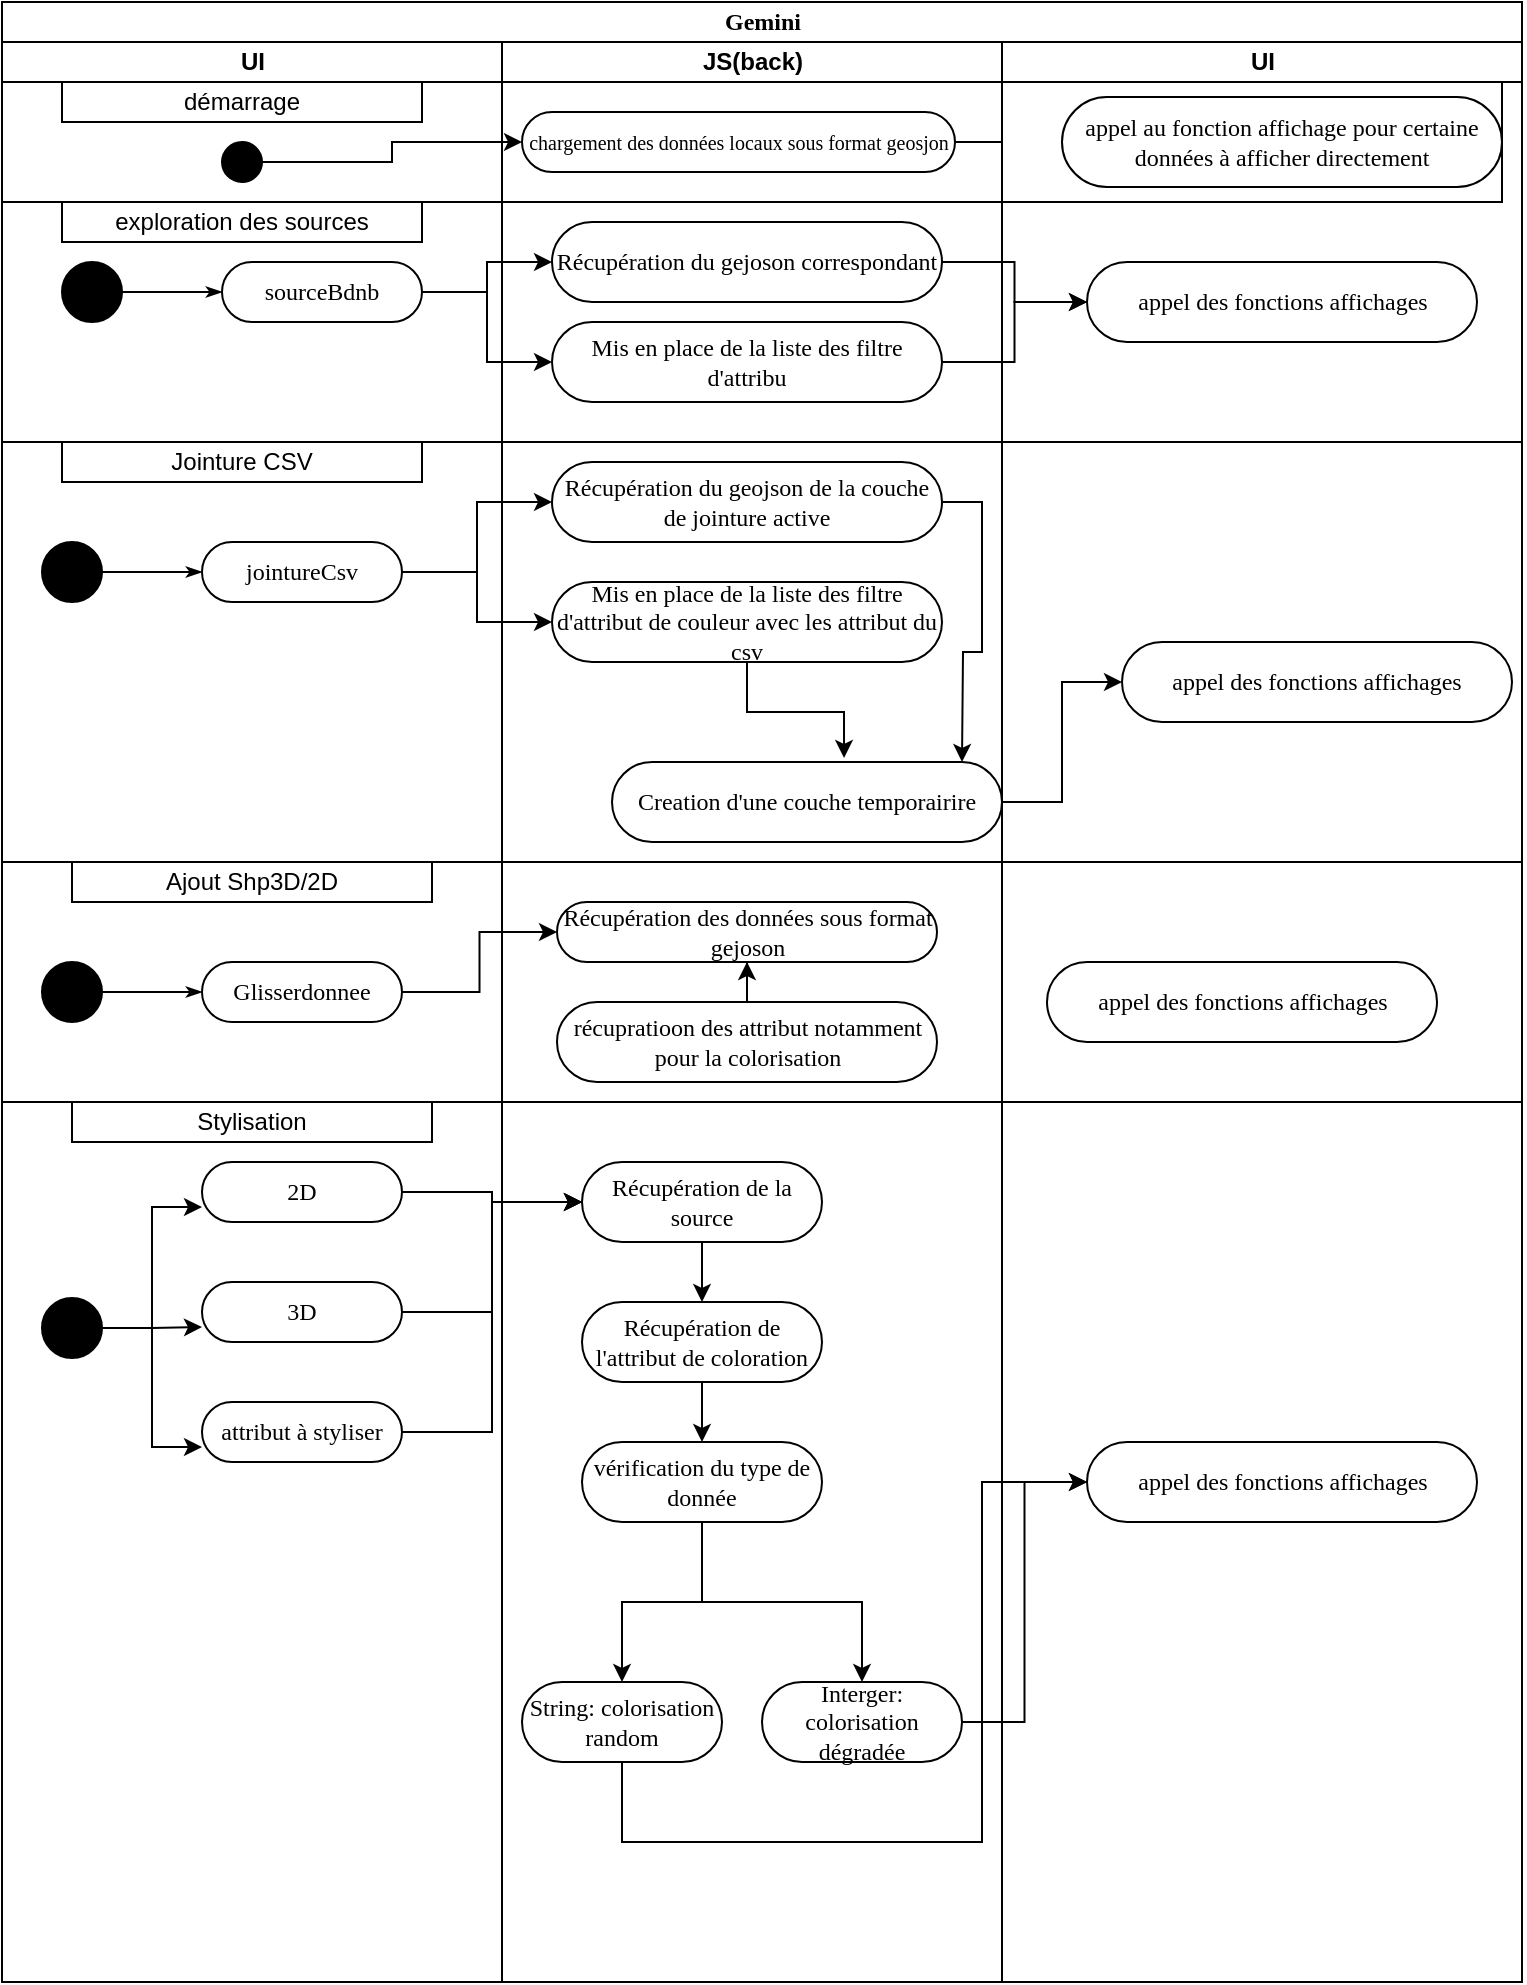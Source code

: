 <mxfile version="21.2.2" type="github">
  <diagram name="Page-1" id="0783ab3e-0a74-02c8-0abd-f7b4e66b4bec">
    <mxGraphModel dx="794" dy="739" grid="1" gridSize="10" guides="1" tooltips="1" connect="1" arrows="1" fold="1" page="1" pageScale="1" pageWidth="850" pageHeight="1100" background="none" math="0" shadow="0">
      <root>
        <mxCell id="0" />
        <mxCell id="1" parent="0" />
        <mxCell id="1c1d494c118603dd-1" value="Gemini" style="swimlane;html=1;childLayout=stackLayout;startSize=20;rounded=0;shadow=0;comic=0;labelBackgroundColor=none;strokeWidth=1;fontFamily=Verdana;fontSize=12;align=center;" parent="1" vertex="1">
          <mxGeometry x="40" y="20" width="760" height="990" as="geometry" />
        </mxCell>
        <mxCell id="1c1d494c118603dd-2" value="UI" style="swimlane;html=1;startSize=20;" parent="1c1d494c118603dd-1" vertex="1">
          <mxGeometry y="20" width="250" height="970" as="geometry" />
        </mxCell>
        <mxCell id="60571a20871a0731-4" value="" style="ellipse;whiteSpace=wrap;html=1;rounded=0;shadow=0;comic=0;labelBackgroundColor=none;strokeWidth=1;fillColor=#000000;fontFamily=Verdana;fontSize=12;align=center;" parent="1c1d494c118603dd-2" vertex="1">
          <mxGeometry x="30" y="110" width="30" height="30" as="geometry" />
        </mxCell>
        <mxCell id="60571a20871a0731-8" value="sourceBdnb" style="rounded=1;whiteSpace=wrap;html=1;shadow=0;comic=0;labelBackgroundColor=none;strokeWidth=1;fontFamily=Verdana;fontSize=12;align=center;arcSize=50;" parent="1c1d494c118603dd-2" vertex="1">
          <mxGeometry x="110" y="110" width="100" height="30" as="geometry" />
        </mxCell>
        <mxCell id="1c1d494c118603dd-27" style="edgeStyle=orthogonalEdgeStyle;rounded=0;html=1;labelBackgroundColor=none;startArrow=none;startFill=0;startSize=5;endArrow=classicThin;endFill=1;endSize=5;jettySize=auto;orthogonalLoop=1;strokeWidth=1;fontFamily=Verdana;fontSize=12" parent="1c1d494c118603dd-2" source="60571a20871a0731-4" target="60571a20871a0731-8" edge="1">
          <mxGeometry relative="1" as="geometry" />
        </mxCell>
        <mxCell id="9bqaezxKd6JJnFFcAsBe-2" value="" style="whiteSpace=wrap;html=1;" vertex="1" parent="1c1d494c118603dd-2">
          <mxGeometry y="20" width="250" height="60" as="geometry" />
        </mxCell>
        <mxCell id="9bqaezxKd6JJnFFcAsBe-5" value="démarrage" style="whiteSpace=wrap;html=1;" vertex="1" parent="1c1d494c118603dd-2">
          <mxGeometry x="30" y="20" width="180" height="20" as="geometry" />
        </mxCell>
        <mxCell id="9bqaezxKd6JJnFFcAsBe-6" value="" style="ellipse;whiteSpace=wrap;html=1;rounded=0;shadow=0;comic=0;labelBackgroundColor=none;strokeWidth=1;fillColor=#000000;fontFamily=Verdana;fontSize=12;align=center;" vertex="1" parent="1c1d494c118603dd-2">
          <mxGeometry x="110" y="50" width="20" height="20" as="geometry" />
        </mxCell>
        <mxCell id="9bqaezxKd6JJnFFcAsBe-22" value="exploration des sources" style="whiteSpace=wrap;html=1;" vertex="1" parent="1c1d494c118603dd-2">
          <mxGeometry x="30" y="80" width="180" height="20" as="geometry" />
        </mxCell>
        <mxCell id="9bqaezxKd6JJnFFcAsBe-25" value="Jointure CSV" style="whiteSpace=wrap;html=1;" vertex="1" parent="1c1d494c118603dd-2">
          <mxGeometry x="30" y="200" width="180" height="20" as="geometry" />
        </mxCell>
        <mxCell id="9bqaezxKd6JJnFFcAsBe-28" value="" style="ellipse;whiteSpace=wrap;html=1;rounded=0;shadow=0;comic=0;labelBackgroundColor=none;strokeWidth=1;fillColor=#000000;fontFamily=Verdana;fontSize=12;align=center;" vertex="1" parent="1c1d494c118603dd-2">
          <mxGeometry x="20" y="250" width="30" height="30" as="geometry" />
        </mxCell>
        <mxCell id="9bqaezxKd6JJnFFcAsBe-29" style="edgeStyle=orthogonalEdgeStyle;rounded=0;html=1;labelBackgroundColor=none;startArrow=none;startFill=0;startSize=5;endArrow=classicThin;endFill=1;endSize=5;jettySize=auto;orthogonalLoop=1;strokeWidth=1;fontFamily=Verdana;fontSize=12" edge="1" parent="1c1d494c118603dd-2" source="9bqaezxKd6JJnFFcAsBe-28">
          <mxGeometry relative="1" as="geometry">
            <mxPoint x="100" y="265" as="targetPoint" />
          </mxGeometry>
        </mxCell>
        <mxCell id="9bqaezxKd6JJnFFcAsBe-30" value="jointureCsv" style="rounded=1;whiteSpace=wrap;html=1;shadow=0;comic=0;labelBackgroundColor=none;strokeWidth=1;fontFamily=Verdana;fontSize=12;align=center;arcSize=50;" vertex="1" parent="1c1d494c118603dd-2">
          <mxGeometry x="100" y="250" width="100" height="30" as="geometry" />
        </mxCell>
        <mxCell id="9bqaezxKd6JJnFFcAsBe-42" value="Ajout Shp3D/2D" style="whiteSpace=wrap;html=1;" vertex="1" parent="1c1d494c118603dd-2">
          <mxGeometry x="35" y="410" width="180" height="20" as="geometry" />
        </mxCell>
        <mxCell id="9bqaezxKd6JJnFFcAsBe-44" value="" style="ellipse;whiteSpace=wrap;html=1;rounded=0;shadow=0;comic=0;labelBackgroundColor=none;strokeWidth=1;fillColor=#000000;fontFamily=Verdana;fontSize=12;align=center;" vertex="1" parent="1c1d494c118603dd-2">
          <mxGeometry x="20" y="460" width="30" height="30" as="geometry" />
        </mxCell>
        <mxCell id="9bqaezxKd6JJnFFcAsBe-45" style="edgeStyle=orthogonalEdgeStyle;rounded=0;html=1;labelBackgroundColor=none;startArrow=none;startFill=0;startSize=5;endArrow=classicThin;endFill=1;endSize=5;jettySize=auto;orthogonalLoop=1;strokeWidth=1;fontFamily=Verdana;fontSize=12" edge="1" parent="1c1d494c118603dd-2" source="9bqaezxKd6JJnFFcAsBe-44">
          <mxGeometry relative="1" as="geometry">
            <mxPoint x="100" y="475" as="targetPoint" />
          </mxGeometry>
        </mxCell>
        <mxCell id="9bqaezxKd6JJnFFcAsBe-46" value="Glisserdonnee" style="rounded=1;whiteSpace=wrap;html=1;shadow=0;comic=0;labelBackgroundColor=none;strokeWidth=1;fontFamily=Verdana;fontSize=12;align=center;arcSize=50;" vertex="1" parent="1c1d494c118603dd-2">
          <mxGeometry x="100" y="460" width="100" height="30" as="geometry" />
        </mxCell>
        <mxCell id="9bqaezxKd6JJnFFcAsBe-58" value="" style="endArrow=none;html=1;rounded=0;" edge="1" parent="1c1d494c118603dd-2">
          <mxGeometry width="50" height="50" relative="1" as="geometry">
            <mxPoint y="530" as="sourcePoint" />
            <mxPoint x="760" y="530" as="targetPoint" />
          </mxGeometry>
        </mxCell>
        <mxCell id="9bqaezxKd6JJnFFcAsBe-59" value="Stylisation" style="whiteSpace=wrap;html=1;" vertex="1" parent="1c1d494c118603dd-2">
          <mxGeometry x="35" y="530" width="180" height="20" as="geometry" />
        </mxCell>
        <mxCell id="9bqaezxKd6JJnFFcAsBe-65" style="edgeStyle=orthogonalEdgeStyle;rounded=0;orthogonalLoop=1;jettySize=auto;html=1;entryX=0;entryY=0.75;entryDx=0;entryDy=0;" edge="1" parent="1c1d494c118603dd-2" source="9bqaezxKd6JJnFFcAsBe-61" target="9bqaezxKd6JJnFFcAsBe-62">
          <mxGeometry relative="1" as="geometry" />
        </mxCell>
        <mxCell id="9bqaezxKd6JJnFFcAsBe-66" style="edgeStyle=orthogonalEdgeStyle;rounded=0;orthogonalLoop=1;jettySize=auto;html=1;entryX=0;entryY=0.75;entryDx=0;entryDy=0;" edge="1" parent="1c1d494c118603dd-2" source="9bqaezxKd6JJnFFcAsBe-61" target="9bqaezxKd6JJnFFcAsBe-63">
          <mxGeometry relative="1" as="geometry" />
        </mxCell>
        <mxCell id="9bqaezxKd6JJnFFcAsBe-67" style="edgeStyle=orthogonalEdgeStyle;rounded=0;orthogonalLoop=1;jettySize=auto;html=1;entryX=0;entryY=0.75;entryDx=0;entryDy=0;" edge="1" parent="1c1d494c118603dd-2" source="9bqaezxKd6JJnFFcAsBe-61" target="9bqaezxKd6JJnFFcAsBe-64">
          <mxGeometry relative="1" as="geometry" />
        </mxCell>
        <mxCell id="9bqaezxKd6JJnFFcAsBe-61" value="" style="ellipse;whiteSpace=wrap;html=1;rounded=0;shadow=0;comic=0;labelBackgroundColor=none;strokeWidth=1;fillColor=#000000;fontFamily=Verdana;fontSize=12;align=center;" vertex="1" parent="1c1d494c118603dd-2">
          <mxGeometry x="20" y="628" width="30" height="30" as="geometry" />
        </mxCell>
        <mxCell id="9bqaezxKd6JJnFFcAsBe-62" value="2D" style="rounded=1;whiteSpace=wrap;html=1;shadow=0;comic=0;labelBackgroundColor=none;strokeWidth=1;fontFamily=Verdana;fontSize=12;align=center;arcSize=50;" vertex="1" parent="1c1d494c118603dd-2">
          <mxGeometry x="100" y="560" width="100" height="30" as="geometry" />
        </mxCell>
        <mxCell id="9bqaezxKd6JJnFFcAsBe-63" value="3D" style="rounded=1;whiteSpace=wrap;html=1;shadow=0;comic=0;labelBackgroundColor=none;strokeWidth=1;fontFamily=Verdana;fontSize=12;align=center;arcSize=50;" vertex="1" parent="1c1d494c118603dd-2">
          <mxGeometry x="100" y="620" width="100" height="30" as="geometry" />
        </mxCell>
        <mxCell id="9bqaezxKd6JJnFFcAsBe-64" value="attribut à styliser" style="rounded=1;whiteSpace=wrap;html=1;shadow=0;comic=0;labelBackgroundColor=none;strokeWidth=1;fontFamily=Verdana;fontSize=12;align=center;arcSize=50;" vertex="1" parent="1c1d494c118603dd-2">
          <mxGeometry x="100" y="680" width="100" height="30" as="geometry" />
        </mxCell>
        <mxCell id="1c1d494c118603dd-3" value="JS(back)" style="swimlane;html=1;startSize=20;" parent="1c1d494c118603dd-1" vertex="1">
          <mxGeometry x="250" y="20" width="250" height="970" as="geometry" />
        </mxCell>
        <mxCell id="9bqaezxKd6JJnFFcAsBe-3" value="" style="whiteSpace=wrap;html=1;" vertex="1" parent="1c1d494c118603dd-3">
          <mxGeometry y="20" width="250" height="60" as="geometry" />
        </mxCell>
        <mxCell id="9bqaezxKd6JJnFFcAsBe-7" value="&lt;font style=&quot;font-size: 10px;&quot;&gt;chargement des données locaux sous format geosjon &lt;/font&gt;" style="rounded=1;whiteSpace=wrap;html=1;shadow=0;comic=0;labelBackgroundColor=none;strokeWidth=1;fontFamily=Verdana;fontSize=12;align=center;arcSize=50;" vertex="1" parent="1c1d494c118603dd-3">
          <mxGeometry x="10" y="35" width="216.5" height="30" as="geometry" />
        </mxCell>
        <mxCell id="9bqaezxKd6JJnFFcAsBe-14" value="Récupération du gejoson correspondant" style="rounded=1;whiteSpace=wrap;html=1;shadow=0;comic=0;labelBackgroundColor=none;strokeWidth=1;fontFamily=Verdana;fontSize=12;align=center;arcSize=50;" vertex="1" parent="1c1d494c118603dd-3">
          <mxGeometry x="25" y="90" width="195" height="40" as="geometry" />
        </mxCell>
        <mxCell id="9bqaezxKd6JJnFFcAsBe-15" value="Mis en place de la liste des filtre d&#39;attribu" style="rounded=1;whiteSpace=wrap;html=1;shadow=0;comic=0;labelBackgroundColor=none;strokeWidth=1;fontFamily=Verdana;fontSize=12;align=center;arcSize=50;" vertex="1" parent="1c1d494c118603dd-3">
          <mxGeometry x="25" y="140" width="195" height="40" as="geometry" />
        </mxCell>
        <mxCell id="9bqaezxKd6JJnFFcAsBe-24" value="" style="endArrow=none;html=1;rounded=0;" edge="1" parent="1c1d494c118603dd-3">
          <mxGeometry width="50" height="50" relative="1" as="geometry">
            <mxPoint x="-250" y="200" as="sourcePoint" />
            <mxPoint x="510" y="200" as="targetPoint" />
          </mxGeometry>
        </mxCell>
        <mxCell id="9bqaezxKd6JJnFFcAsBe-36" style="edgeStyle=orthogonalEdgeStyle;rounded=0;orthogonalLoop=1;jettySize=auto;html=1;" edge="1" parent="1c1d494c118603dd-3" source="9bqaezxKd6JJnFFcAsBe-32">
          <mxGeometry relative="1" as="geometry">
            <mxPoint x="230" y="360" as="targetPoint" />
          </mxGeometry>
        </mxCell>
        <mxCell id="9bqaezxKd6JJnFFcAsBe-32" value="Récupération du geojson de la couche de jointure active" style="rounded=1;whiteSpace=wrap;html=1;shadow=0;comic=0;labelBackgroundColor=none;strokeWidth=1;fontFamily=Verdana;fontSize=12;align=center;arcSize=50;" vertex="1" parent="1c1d494c118603dd-3">
          <mxGeometry x="25" y="210" width="195" height="40" as="geometry" />
        </mxCell>
        <mxCell id="9bqaezxKd6JJnFFcAsBe-37" style="edgeStyle=orthogonalEdgeStyle;rounded=0;orthogonalLoop=1;jettySize=auto;html=1;entryX=0.595;entryY=-0.05;entryDx=0;entryDy=0;entryPerimeter=0;" edge="1" parent="1c1d494c118603dd-3" source="9bqaezxKd6JJnFFcAsBe-33" target="9bqaezxKd6JJnFFcAsBe-38">
          <mxGeometry relative="1" as="geometry">
            <mxPoint x="170" y="340" as="targetPoint" />
          </mxGeometry>
        </mxCell>
        <mxCell id="9bqaezxKd6JJnFFcAsBe-33" value="Mis en place de la liste des filtre d&#39;attribut de couleur avec les attribut du csv" style="rounded=1;whiteSpace=wrap;html=1;shadow=0;comic=0;labelBackgroundColor=none;strokeWidth=1;fontFamily=Verdana;fontSize=12;align=center;arcSize=50;" vertex="1" parent="1c1d494c118603dd-3">
          <mxGeometry x="25" y="270" width="195" height="40" as="geometry" />
        </mxCell>
        <mxCell id="9bqaezxKd6JJnFFcAsBe-38" value="Creation d&#39;une couche temporairire " style="rounded=1;whiteSpace=wrap;html=1;shadow=0;comic=0;labelBackgroundColor=none;strokeWidth=1;fontFamily=Verdana;fontSize=12;align=center;arcSize=50;" vertex="1" parent="1c1d494c118603dd-3">
          <mxGeometry x="55" y="360" width="195" height="40" as="geometry" />
        </mxCell>
        <mxCell id="9bqaezxKd6JJnFFcAsBe-50" value="Récupération des données sous format gejoson" style="rounded=1;whiteSpace=wrap;html=1;shadow=0;comic=0;labelBackgroundColor=none;strokeWidth=1;fontFamily=Verdana;fontSize=12;align=center;arcSize=50;" vertex="1" parent="1c1d494c118603dd-3">
          <mxGeometry x="27.5" y="430" width="190" height="30" as="geometry" />
        </mxCell>
        <mxCell id="9bqaezxKd6JJnFFcAsBe-55" value="" style="edgeStyle=orthogonalEdgeStyle;rounded=0;orthogonalLoop=1;jettySize=auto;html=1;" edge="1" parent="1c1d494c118603dd-3" source="9bqaezxKd6JJnFFcAsBe-54" target="9bqaezxKd6JJnFFcAsBe-50">
          <mxGeometry relative="1" as="geometry" />
        </mxCell>
        <mxCell id="9bqaezxKd6JJnFFcAsBe-54" value="récupratioon des attribut notamment pour la colorisation " style="rounded=1;whiteSpace=wrap;html=1;shadow=0;comic=0;labelBackgroundColor=none;strokeWidth=1;fontFamily=Verdana;fontSize=12;align=center;arcSize=50;" vertex="1" parent="1c1d494c118603dd-3">
          <mxGeometry x="27.5" y="480" width="190" height="40" as="geometry" />
        </mxCell>
        <mxCell id="9bqaezxKd6JJnFFcAsBe-77" style="edgeStyle=orthogonalEdgeStyle;rounded=0;orthogonalLoop=1;jettySize=auto;html=1;" edge="1" parent="1c1d494c118603dd-3" source="9bqaezxKd6JJnFFcAsBe-69" target="9bqaezxKd6JJnFFcAsBe-70">
          <mxGeometry relative="1" as="geometry" />
        </mxCell>
        <mxCell id="9bqaezxKd6JJnFFcAsBe-69" value="Récupération de la source " style="rounded=1;whiteSpace=wrap;html=1;shadow=0;comic=0;labelBackgroundColor=none;strokeWidth=1;fontFamily=Verdana;fontSize=12;align=center;arcSize=50;" vertex="1" parent="1c1d494c118603dd-3">
          <mxGeometry x="40" y="560" width="120" height="40" as="geometry" />
        </mxCell>
        <mxCell id="9bqaezxKd6JJnFFcAsBe-78" style="edgeStyle=orthogonalEdgeStyle;rounded=0;orthogonalLoop=1;jettySize=auto;html=1;" edge="1" parent="1c1d494c118603dd-3" source="9bqaezxKd6JJnFFcAsBe-70" target="9bqaezxKd6JJnFFcAsBe-71">
          <mxGeometry relative="1" as="geometry" />
        </mxCell>
        <mxCell id="9bqaezxKd6JJnFFcAsBe-70" value="Récupération de l&#39;attribut de coloration " style="rounded=1;whiteSpace=wrap;html=1;shadow=0;comic=0;labelBackgroundColor=none;strokeWidth=1;fontFamily=Verdana;fontSize=12;align=center;arcSize=50;" vertex="1" parent="1c1d494c118603dd-3">
          <mxGeometry x="40" y="630" width="120" height="40" as="geometry" />
        </mxCell>
        <mxCell id="9bqaezxKd6JJnFFcAsBe-86" style="edgeStyle=orthogonalEdgeStyle;rounded=0;orthogonalLoop=1;jettySize=auto;html=1;entryX=0.5;entryY=0;entryDx=0;entryDy=0;" edge="1" parent="1c1d494c118603dd-3" source="9bqaezxKd6JJnFFcAsBe-71" target="9bqaezxKd6JJnFFcAsBe-83">
          <mxGeometry relative="1" as="geometry" />
        </mxCell>
        <mxCell id="9bqaezxKd6JJnFFcAsBe-87" style="edgeStyle=orthogonalEdgeStyle;rounded=0;orthogonalLoop=1;jettySize=auto;html=1;entryX=0.5;entryY=0;entryDx=0;entryDy=0;" edge="1" parent="1c1d494c118603dd-3" source="9bqaezxKd6JJnFFcAsBe-71" target="9bqaezxKd6JJnFFcAsBe-85">
          <mxGeometry relative="1" as="geometry" />
        </mxCell>
        <mxCell id="9bqaezxKd6JJnFFcAsBe-71" value="vérification du type de donnée" style="rounded=1;whiteSpace=wrap;html=1;shadow=0;comic=0;labelBackgroundColor=none;strokeWidth=1;fontFamily=Verdana;fontSize=12;align=center;arcSize=50;" vertex="1" parent="1c1d494c118603dd-3">
          <mxGeometry x="40" y="700" width="120" height="40" as="geometry" />
        </mxCell>
        <mxCell id="9bqaezxKd6JJnFFcAsBe-83" value="String: colorisation random " style="rounded=1;whiteSpace=wrap;html=1;shadow=0;comic=0;labelBackgroundColor=none;strokeWidth=1;fontFamily=Verdana;fontSize=12;align=center;arcSize=50;" vertex="1" parent="1c1d494c118603dd-3">
          <mxGeometry x="10" y="820" width="100" height="40" as="geometry" />
        </mxCell>
        <mxCell id="9bqaezxKd6JJnFFcAsBe-85" value="Interger: colorisation dégradée " style="rounded=1;whiteSpace=wrap;html=1;shadow=0;comic=0;labelBackgroundColor=none;strokeWidth=1;fontFamily=Verdana;fontSize=12;align=center;arcSize=50;" vertex="1" parent="1c1d494c118603dd-3">
          <mxGeometry x="130" y="820" width="100" height="40" as="geometry" />
        </mxCell>
        <mxCell id="9bqaezxKd6JJnFFcAsBe-9" style="edgeStyle=orthogonalEdgeStyle;rounded=0;orthogonalLoop=1;jettySize=auto;html=1;" edge="1" parent="1c1d494c118603dd-1" source="9bqaezxKd6JJnFFcAsBe-6" target="9bqaezxKd6JJnFFcAsBe-7">
          <mxGeometry relative="1" as="geometry" />
        </mxCell>
        <mxCell id="9bqaezxKd6JJnFFcAsBe-11" style="edgeStyle=orthogonalEdgeStyle;rounded=0;html=1;labelBackgroundColor=none;startArrow=none;startFill=0;startSize=5;endArrow=classicThin;endFill=1;endSize=5;jettySize=auto;orthogonalLoop=1;strokeWidth=1;fontFamily=Verdana;fontSize=12;entryX=0;entryY=0.5;entryDx=0;entryDy=0;exitX=1;exitY=0.5;exitDx=0;exitDy=0;" edge="1" parent="1c1d494c118603dd-1" source="9bqaezxKd6JJnFFcAsBe-7" target="9bqaezxKd6JJnFFcAsBe-10">
          <mxGeometry relative="1" as="geometry">
            <Array as="points">
              <mxPoint x="528" y="70" />
              <mxPoint x="528" y="78" />
            </Array>
            <mxPoint x="480" y="84.97" as="sourcePoint" />
            <mxPoint x="600" y="210" as="targetPoint" />
          </mxGeometry>
        </mxCell>
        <mxCell id="9bqaezxKd6JJnFFcAsBe-16" style="edgeStyle=orthogonalEdgeStyle;rounded=0;orthogonalLoop=1;jettySize=auto;html=1;" edge="1" parent="1c1d494c118603dd-1" source="60571a20871a0731-8" target="9bqaezxKd6JJnFFcAsBe-14">
          <mxGeometry relative="1" as="geometry" />
        </mxCell>
        <mxCell id="9bqaezxKd6JJnFFcAsBe-17" style="edgeStyle=orthogonalEdgeStyle;rounded=0;orthogonalLoop=1;jettySize=auto;html=1;entryX=0;entryY=0.5;entryDx=0;entryDy=0;" edge="1" parent="1c1d494c118603dd-1" source="60571a20871a0731-8" target="9bqaezxKd6JJnFFcAsBe-15">
          <mxGeometry relative="1" as="geometry" />
        </mxCell>
        <mxCell id="1c1d494c118603dd-4" value="UI" style="swimlane;html=1;startSize=20;" parent="1c1d494c118603dd-1" vertex="1">
          <mxGeometry x="500" y="20" width="260" height="970" as="geometry" />
        </mxCell>
        <mxCell id="9bqaezxKd6JJnFFcAsBe-4" value="" style="whiteSpace=wrap;html=1;" vertex="1" parent="1c1d494c118603dd-4">
          <mxGeometry y="20" width="250" height="60" as="geometry" />
        </mxCell>
        <mxCell id="9bqaezxKd6JJnFFcAsBe-10" value="appel au fonction affichage pour certaine données à afficher directement " style="rounded=1;whiteSpace=wrap;html=1;shadow=0;comic=0;labelBackgroundColor=none;strokeWidth=1;fontFamily=Verdana;fontSize=12;align=center;arcSize=50;" vertex="1" parent="1c1d494c118603dd-4">
          <mxGeometry x="30" y="27.5" width="220" height="45" as="geometry" />
        </mxCell>
        <mxCell id="9bqaezxKd6JJnFFcAsBe-18" value="appel des fonctions affichages" style="rounded=1;whiteSpace=wrap;html=1;shadow=0;comic=0;labelBackgroundColor=none;strokeWidth=1;fontFamily=Verdana;fontSize=12;align=center;arcSize=50;" vertex="1" parent="1c1d494c118603dd-4">
          <mxGeometry x="42.5" y="110" width="195" height="40" as="geometry" />
        </mxCell>
        <mxCell id="9bqaezxKd6JJnFFcAsBe-39" value="appel des fonctions affichages" style="rounded=1;whiteSpace=wrap;html=1;shadow=0;comic=0;labelBackgroundColor=none;strokeWidth=1;fontFamily=Verdana;fontSize=12;align=center;arcSize=50;" vertex="1" parent="1c1d494c118603dd-4">
          <mxGeometry x="60" y="300" width="195" height="40" as="geometry" />
        </mxCell>
        <mxCell id="9bqaezxKd6JJnFFcAsBe-41" value="" style="endArrow=none;html=1;rounded=0;" edge="1" parent="1c1d494c118603dd-4">
          <mxGeometry width="50" height="50" relative="1" as="geometry">
            <mxPoint x="-500" y="410" as="sourcePoint" />
            <mxPoint x="260" y="410" as="targetPoint" />
          </mxGeometry>
        </mxCell>
        <mxCell id="9bqaezxKd6JJnFFcAsBe-57" value="appel des fonctions affichages" style="rounded=1;whiteSpace=wrap;html=1;shadow=0;comic=0;labelBackgroundColor=none;strokeWidth=1;fontFamily=Verdana;fontSize=12;align=center;arcSize=50;" vertex="1" parent="1c1d494c118603dd-4">
          <mxGeometry x="22.5" y="460" width="195" height="40" as="geometry" />
        </mxCell>
        <mxCell id="9bqaezxKd6JJnFFcAsBe-97" value="appel des fonctions affichages" style="rounded=1;whiteSpace=wrap;html=1;shadow=0;comic=0;labelBackgroundColor=none;strokeWidth=1;fontFamily=Verdana;fontSize=12;align=center;arcSize=50;" vertex="1" parent="1c1d494c118603dd-4">
          <mxGeometry x="42.5" y="700" width="195" height="40" as="geometry" />
        </mxCell>
        <mxCell id="9bqaezxKd6JJnFFcAsBe-19" style="edgeStyle=orthogonalEdgeStyle;rounded=0;orthogonalLoop=1;jettySize=auto;html=1;entryX=0;entryY=0.5;entryDx=0;entryDy=0;" edge="1" parent="1c1d494c118603dd-1" source="9bqaezxKd6JJnFFcAsBe-14" target="9bqaezxKd6JJnFFcAsBe-18">
          <mxGeometry relative="1" as="geometry" />
        </mxCell>
        <mxCell id="9bqaezxKd6JJnFFcAsBe-21" style="edgeStyle=orthogonalEdgeStyle;rounded=0;orthogonalLoop=1;jettySize=auto;html=1;entryX=0;entryY=0.5;entryDx=0;entryDy=0;" edge="1" parent="1c1d494c118603dd-1" source="9bqaezxKd6JJnFFcAsBe-15" target="9bqaezxKd6JJnFFcAsBe-18">
          <mxGeometry relative="1" as="geometry" />
        </mxCell>
        <mxCell id="9bqaezxKd6JJnFFcAsBe-34" style="edgeStyle=orthogonalEdgeStyle;rounded=0;orthogonalLoop=1;jettySize=auto;html=1;" edge="1" parent="1c1d494c118603dd-1" source="9bqaezxKd6JJnFFcAsBe-30" target="9bqaezxKd6JJnFFcAsBe-32">
          <mxGeometry relative="1" as="geometry" />
        </mxCell>
        <mxCell id="9bqaezxKd6JJnFFcAsBe-35" style="edgeStyle=orthogonalEdgeStyle;rounded=0;orthogonalLoop=1;jettySize=auto;html=1;" edge="1" parent="1c1d494c118603dd-1" source="9bqaezxKd6JJnFFcAsBe-30" target="9bqaezxKd6JJnFFcAsBe-33">
          <mxGeometry relative="1" as="geometry" />
        </mxCell>
        <mxCell id="9bqaezxKd6JJnFFcAsBe-40" style="edgeStyle=orthogonalEdgeStyle;rounded=0;orthogonalLoop=1;jettySize=auto;html=1;entryX=0;entryY=0.5;entryDx=0;entryDy=0;" edge="1" parent="1c1d494c118603dd-1" source="9bqaezxKd6JJnFFcAsBe-38" target="9bqaezxKd6JJnFFcAsBe-39">
          <mxGeometry relative="1" as="geometry" />
        </mxCell>
        <mxCell id="9bqaezxKd6JJnFFcAsBe-51" value="" style="edgeStyle=orthogonalEdgeStyle;rounded=0;orthogonalLoop=1;jettySize=auto;html=1;" edge="1" parent="1c1d494c118603dd-1" source="9bqaezxKd6JJnFFcAsBe-46" target="9bqaezxKd6JJnFFcAsBe-50">
          <mxGeometry relative="1" as="geometry" />
        </mxCell>
        <mxCell id="9bqaezxKd6JJnFFcAsBe-79" style="edgeStyle=orthogonalEdgeStyle;rounded=0;orthogonalLoop=1;jettySize=auto;html=1;entryX=0;entryY=0.5;entryDx=0;entryDy=0;" edge="1" parent="1c1d494c118603dd-1" source="9bqaezxKd6JJnFFcAsBe-62" target="9bqaezxKd6JJnFFcAsBe-69">
          <mxGeometry relative="1" as="geometry" />
        </mxCell>
        <mxCell id="9bqaezxKd6JJnFFcAsBe-80" style="edgeStyle=orthogonalEdgeStyle;rounded=0;orthogonalLoop=1;jettySize=auto;html=1;entryX=0;entryY=0.5;entryDx=0;entryDy=0;" edge="1" parent="1c1d494c118603dd-1" source="9bqaezxKd6JJnFFcAsBe-63" target="9bqaezxKd6JJnFFcAsBe-69">
          <mxGeometry relative="1" as="geometry" />
        </mxCell>
        <mxCell id="9bqaezxKd6JJnFFcAsBe-81" style="edgeStyle=orthogonalEdgeStyle;rounded=0;orthogonalLoop=1;jettySize=auto;html=1;entryX=0;entryY=0.5;entryDx=0;entryDy=0;" edge="1" parent="1c1d494c118603dd-1" source="9bqaezxKd6JJnFFcAsBe-64" target="9bqaezxKd6JJnFFcAsBe-69">
          <mxGeometry relative="1" as="geometry" />
        </mxCell>
        <mxCell id="9bqaezxKd6JJnFFcAsBe-98" style="edgeStyle=orthogonalEdgeStyle;rounded=0;orthogonalLoop=1;jettySize=auto;html=1;entryX=0;entryY=0.5;entryDx=0;entryDy=0;" edge="1" parent="1c1d494c118603dd-1" source="9bqaezxKd6JJnFFcAsBe-85" target="9bqaezxKd6JJnFFcAsBe-97">
          <mxGeometry relative="1" as="geometry" />
        </mxCell>
        <mxCell id="9bqaezxKd6JJnFFcAsBe-99" style="edgeStyle=orthogonalEdgeStyle;rounded=0;orthogonalLoop=1;jettySize=auto;html=1;entryX=0;entryY=0.5;entryDx=0;entryDy=0;" edge="1" parent="1c1d494c118603dd-1" source="9bqaezxKd6JJnFFcAsBe-83" target="9bqaezxKd6JJnFFcAsBe-97">
          <mxGeometry relative="1" as="geometry">
            <Array as="points">
              <mxPoint x="310" y="920" />
              <mxPoint x="490" y="920" />
              <mxPoint x="490" y="740" />
            </Array>
          </mxGeometry>
        </mxCell>
      </root>
    </mxGraphModel>
  </diagram>
</mxfile>
